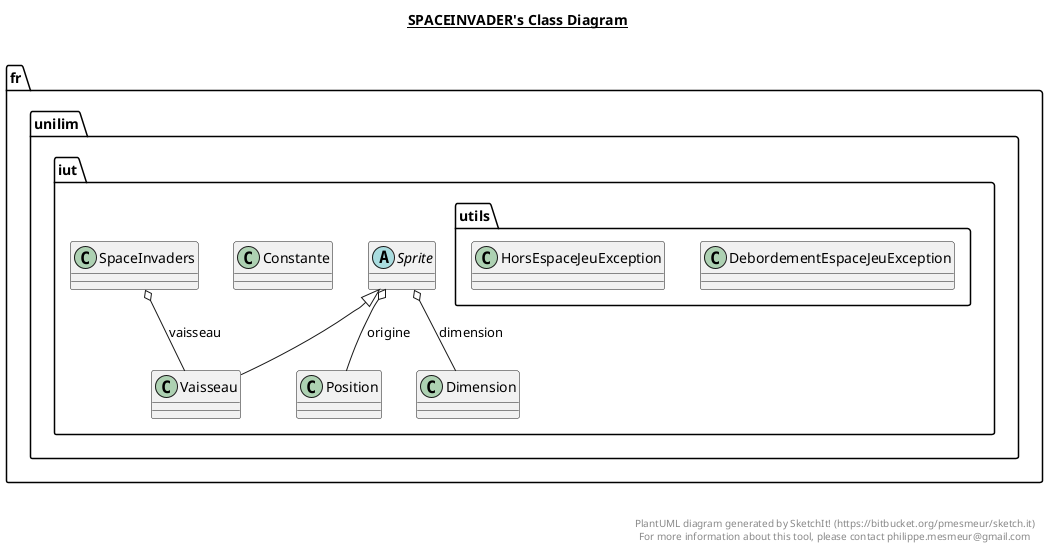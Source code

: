 @startuml

title __SPACEINVADER's Class Diagram__\n

  namespace fr.unilim.iut {
    class fr.unilim.iut.Constante {
    }
  }
  

  namespace fr.unilim.iut {
    class fr.unilim.iut.Dimension {
    }
  }
  

  namespace fr.unilim.iut {
    class fr.unilim.iut.Position {
    }
  }
  

  namespace fr.unilim.iut {
    class fr.unilim.iut.SpaceInvaders {
    }
  }
  

  namespace fr.unilim.iut {
    abstract class fr.unilim.iut.Sprite {
    }
  }
  

  namespace fr.unilim.iut {
    class fr.unilim.iut.Vaisseau {
    }
  }
  

  namespace fr.unilim.iut {
    namespace utils {
      class fr.unilim.iut.utils.DebordementEspaceJeuException {
      }
    }
  }
  

  namespace fr.unilim.iut {
    namespace utils {
      class fr.unilim.iut.utils.HorsEspaceJeuException {
      }
    }
  }
  

  fr.unilim.iut.SpaceInvaders o-- fr.unilim.iut.Vaisseau : vaisseau
  fr.unilim.iut.Sprite o-- fr.unilim.iut.Dimension : dimension
  fr.unilim.iut.Sprite o-- fr.unilim.iut.Position : origine
  fr.unilim.iut.Vaisseau -up-|> fr.unilim.iut.Sprite


right footer


PlantUML diagram generated by SketchIt! (https://bitbucket.org/pmesmeur/sketch.it)
For more information about this tool, please contact philippe.mesmeur@gmail.com
endfooter

@enduml
